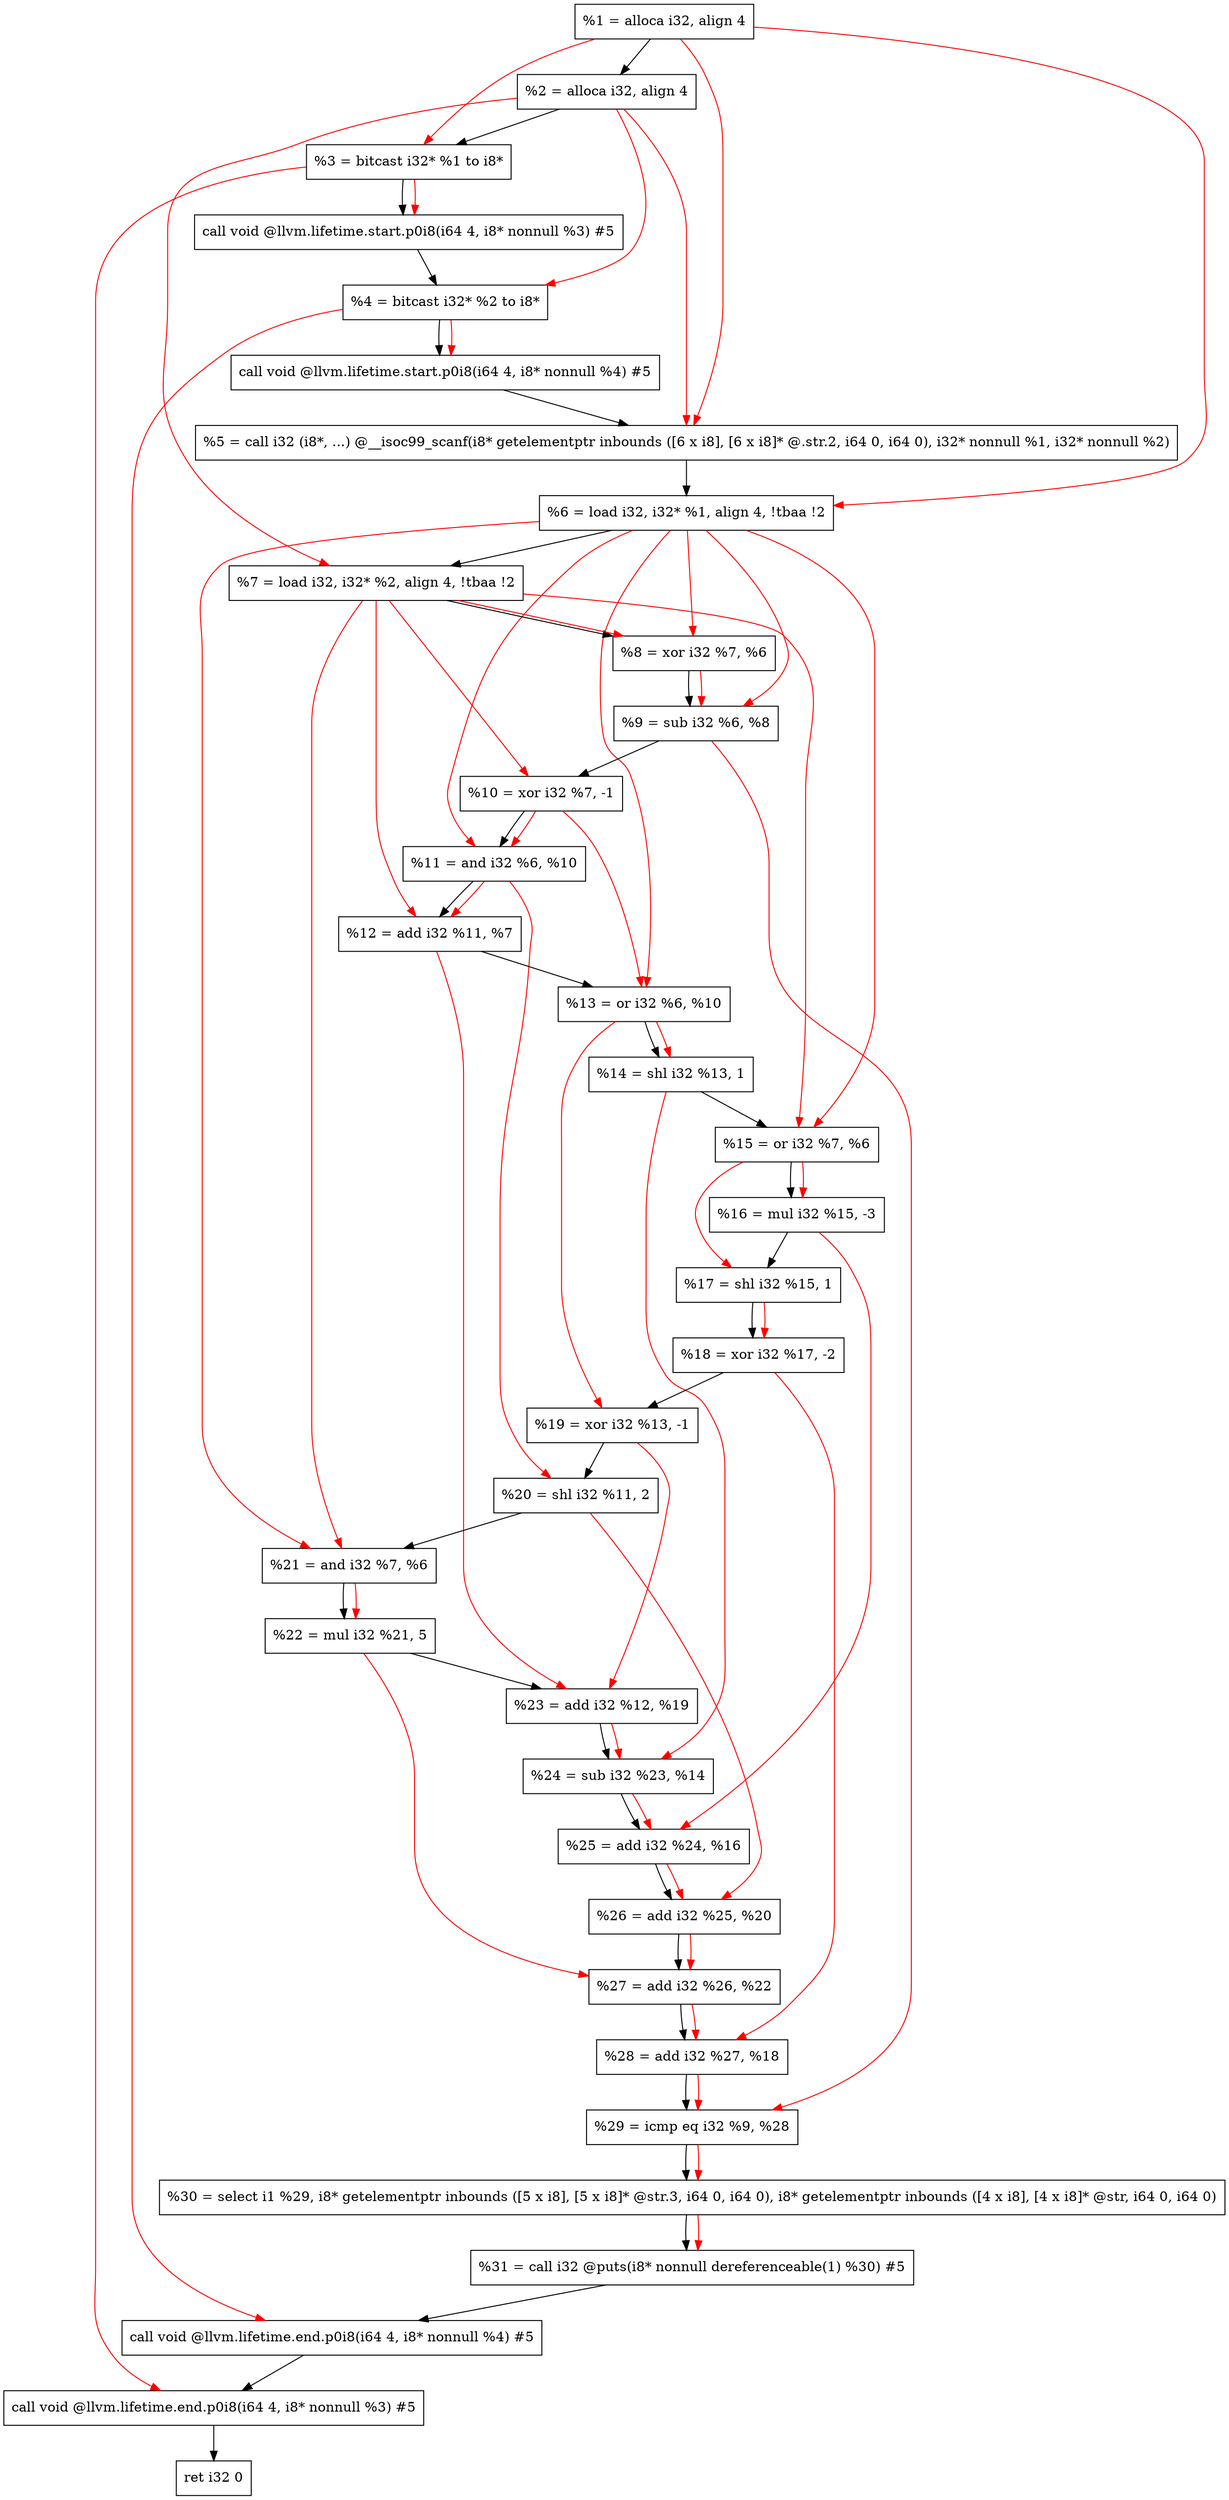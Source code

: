 digraph "DFG for'main' function" {
	Node0x2344c18[shape=record, label="  %1 = alloca i32, align 4"];
	Node0x2344c98[shape=record, label="  %2 = alloca i32, align 4"];
	Node0x2344d28[shape=record, label="  %3 = bitcast i32* %1 to i8*"];
	Node0x2345188[shape=record, label="  call void @llvm.lifetime.start.p0i8(i64 4, i8* nonnull %3) #5"];
	Node0x2345268[shape=record, label="  %4 = bitcast i32* %2 to i8*"];
	Node0x2345388[shape=record, label="  call void @llvm.lifetime.start.p0i8(i64 4, i8* nonnull %4) #5"];
	Node0x23455c0[shape=record, label="  %5 = call i32 (i8*, ...) @__isoc99_scanf(i8* getelementptr inbounds ([6 x i8], [6 x i8]* @.str.2, i64 0, i64 0), i32* nonnull %1, i32* nonnull %2)"];
	Node0x2345678[shape=record, label="  %6 = load i32, i32* %1, align 4, !tbaa !2"];
	Node0x23465e8[shape=record, label="  %7 = load i32, i32* %2, align 4, !tbaa !2"];
	Node0x2346c70[shape=record, label="  %8 = xor i32 %7, %6"];
	Node0x2346ce0[shape=record, label="  %9 = sub i32 %6, %8"];
	Node0x2346d50[shape=record, label="  %10 = xor i32 %7, -1"];
	Node0x2346dc0[shape=record, label="  %11 = and i32 %6, %10"];
	Node0x2346e30[shape=record, label="  %12 = add i32 %11, %7"];
	Node0x2346ea0[shape=record, label="  %13 = or i32 %6, %10"];
	Node0x2346f10[shape=record, label="  %14 = shl i32 %13, 1"];
	Node0x2346f80[shape=record, label="  %15 = or i32 %7, %6"];
	Node0x2346ff0[shape=record, label="  %16 = mul i32 %15, -3"];
	Node0x2347060[shape=record, label="  %17 = shl i32 %15, 1"];
	Node0x23470d0[shape=record, label="  %18 = xor i32 %17, -2"];
	Node0x2347140[shape=record, label="  %19 = xor i32 %13, -1"];
	Node0x23471b0[shape=record, label="  %20 = shl i32 %11, 2"];
	Node0x2347220[shape=record, label="  %21 = and i32 %7, %6"];
	Node0x2347290[shape=record, label="  %22 = mul i32 %21, 5"];
	Node0x2347300[shape=record, label="  %23 = add i32 %12, %19"];
	Node0x2347370[shape=record, label="  %24 = sub i32 %23, %14"];
	Node0x23473e0[shape=record, label="  %25 = add i32 %24, %16"];
	Node0x2347450[shape=record, label="  %26 = add i32 %25, %20"];
	Node0x23474c0[shape=record, label="  %27 = add i32 %26, %22"];
	Node0x2347530[shape=record, label="  %28 = add i32 %27, %18"];
	Node0x23475a0[shape=record, label="  %29 = icmp eq i32 %9, %28"];
	Node0x22e59d8[shape=record, label="  %30 = select i1 %29, i8* getelementptr inbounds ([5 x i8], [5 x i8]* @str.3, i64 0, i64 0), i8* getelementptr inbounds ([4 x i8], [4 x i8]* @str, i64 0, i64 0)"];
	Node0x2347630[shape=record, label="  %31 = call i32 @puts(i8* nonnull dereferenceable(1) %30) #5"];
	Node0x2347888[shape=record, label="  call void @llvm.lifetime.end.p0i8(i64 4, i8* nonnull %4) #5"];
	Node0x23479e8[shape=record, label="  call void @llvm.lifetime.end.p0i8(i64 4, i8* nonnull %3) #5"];
	Node0x2347aa8[shape=record, label="  ret i32 0"];
	Node0x2344c18 -> Node0x2344c98;
	Node0x2344c98 -> Node0x2344d28;
	Node0x2344d28 -> Node0x2345188;
	Node0x2345188 -> Node0x2345268;
	Node0x2345268 -> Node0x2345388;
	Node0x2345388 -> Node0x23455c0;
	Node0x23455c0 -> Node0x2345678;
	Node0x2345678 -> Node0x23465e8;
	Node0x23465e8 -> Node0x2346c70;
	Node0x2346c70 -> Node0x2346ce0;
	Node0x2346ce0 -> Node0x2346d50;
	Node0x2346d50 -> Node0x2346dc0;
	Node0x2346dc0 -> Node0x2346e30;
	Node0x2346e30 -> Node0x2346ea0;
	Node0x2346ea0 -> Node0x2346f10;
	Node0x2346f10 -> Node0x2346f80;
	Node0x2346f80 -> Node0x2346ff0;
	Node0x2346ff0 -> Node0x2347060;
	Node0x2347060 -> Node0x23470d0;
	Node0x23470d0 -> Node0x2347140;
	Node0x2347140 -> Node0x23471b0;
	Node0x23471b0 -> Node0x2347220;
	Node0x2347220 -> Node0x2347290;
	Node0x2347290 -> Node0x2347300;
	Node0x2347300 -> Node0x2347370;
	Node0x2347370 -> Node0x23473e0;
	Node0x23473e0 -> Node0x2347450;
	Node0x2347450 -> Node0x23474c0;
	Node0x23474c0 -> Node0x2347530;
	Node0x2347530 -> Node0x23475a0;
	Node0x23475a0 -> Node0x22e59d8;
	Node0x22e59d8 -> Node0x2347630;
	Node0x2347630 -> Node0x2347888;
	Node0x2347888 -> Node0x23479e8;
	Node0x23479e8 -> Node0x2347aa8;
edge [color=red]
	Node0x2344c18 -> Node0x2344d28;
	Node0x2344d28 -> Node0x2345188;
	Node0x2344c98 -> Node0x2345268;
	Node0x2345268 -> Node0x2345388;
	Node0x2344c18 -> Node0x23455c0;
	Node0x2344c98 -> Node0x23455c0;
	Node0x2344c18 -> Node0x2345678;
	Node0x2344c98 -> Node0x23465e8;
	Node0x23465e8 -> Node0x2346c70;
	Node0x2345678 -> Node0x2346c70;
	Node0x2345678 -> Node0x2346ce0;
	Node0x2346c70 -> Node0x2346ce0;
	Node0x23465e8 -> Node0x2346d50;
	Node0x2345678 -> Node0x2346dc0;
	Node0x2346d50 -> Node0x2346dc0;
	Node0x2346dc0 -> Node0x2346e30;
	Node0x23465e8 -> Node0x2346e30;
	Node0x2345678 -> Node0x2346ea0;
	Node0x2346d50 -> Node0x2346ea0;
	Node0x2346ea0 -> Node0x2346f10;
	Node0x23465e8 -> Node0x2346f80;
	Node0x2345678 -> Node0x2346f80;
	Node0x2346f80 -> Node0x2346ff0;
	Node0x2346f80 -> Node0x2347060;
	Node0x2347060 -> Node0x23470d0;
	Node0x2346ea0 -> Node0x2347140;
	Node0x2346dc0 -> Node0x23471b0;
	Node0x23465e8 -> Node0x2347220;
	Node0x2345678 -> Node0x2347220;
	Node0x2347220 -> Node0x2347290;
	Node0x2346e30 -> Node0x2347300;
	Node0x2347140 -> Node0x2347300;
	Node0x2347300 -> Node0x2347370;
	Node0x2346f10 -> Node0x2347370;
	Node0x2347370 -> Node0x23473e0;
	Node0x2346ff0 -> Node0x23473e0;
	Node0x23473e0 -> Node0x2347450;
	Node0x23471b0 -> Node0x2347450;
	Node0x2347450 -> Node0x23474c0;
	Node0x2347290 -> Node0x23474c0;
	Node0x23474c0 -> Node0x2347530;
	Node0x23470d0 -> Node0x2347530;
	Node0x2346ce0 -> Node0x23475a0;
	Node0x2347530 -> Node0x23475a0;
	Node0x23475a0 -> Node0x22e59d8;
	Node0x22e59d8 -> Node0x2347630;
	Node0x2345268 -> Node0x2347888;
	Node0x2344d28 -> Node0x23479e8;
}
